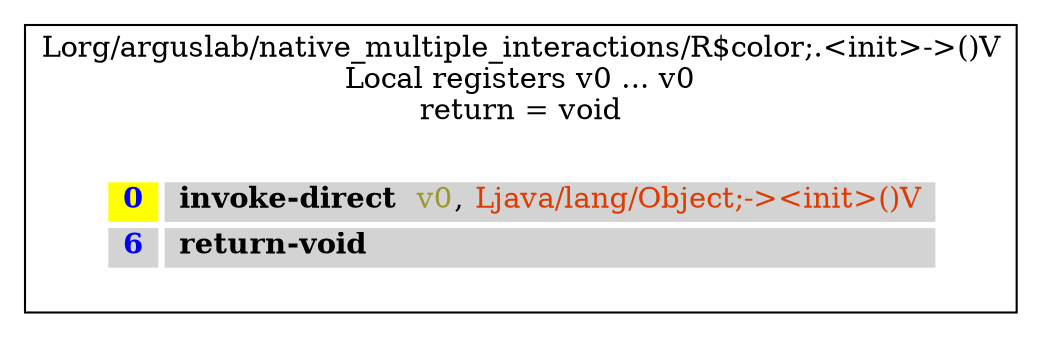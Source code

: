 digraph G {
	graph [bb="0,0,492,154",
		rankdir=TB
	];
	node [label="\N",
		shape=plaintext
	];
	subgraph cluster_c509cc416821531877b42a99a0817470 {
		graph [bb="8,8,484,146",
			label="Lorg/arguslab/native_multiple_interactions/R$color;.<init>->()V\nLocal registers v0 ... v0\nreturn = void",
			lheight=0.62,
			lp="246,119.5",
			lwidth=6.39
		];
		struct_6c718fef3acd851791b3933ddec88fdb	[height=0.95833,
			label=<
<TABLE BORDER="0" CELLBORDER="0" CELLSPACING="3">
<TR><TD PORT="header"></TD></TR>
<TR><TD ALIGN="LEFT" BGCOLOR="yellow"> <FONT FACE="Times-Bold" color="blue">0</FONT> </TD><TD ALIGN="LEFT" BGCOLOR="lightgray"> <FONT FACE="Times-Bold" color="black">invoke-direct </FONT> <FONT color="#999933">v0</FONT>, <FONT color="#DF3A01">Ljava/lang/Object;-&gt;&lt;init&gt;()V</FONT> </TD></TR>
<TR><TD ALIGN="LEFT" BGCOLOR="lightgray"> <FONT FACE="Times-Bold" color="blue">6</FONT> </TD><TD ALIGN="LEFT" BGCOLOR="lightgray"> <FONT FACE="Times-Bold" color="black">return-void </FONT>  </TD></TR>
<TR><TD PORT="tail"></TD></TR>
</TABLE>>,
			pos="246,50.5",
			width=5.8194];
	}
}

